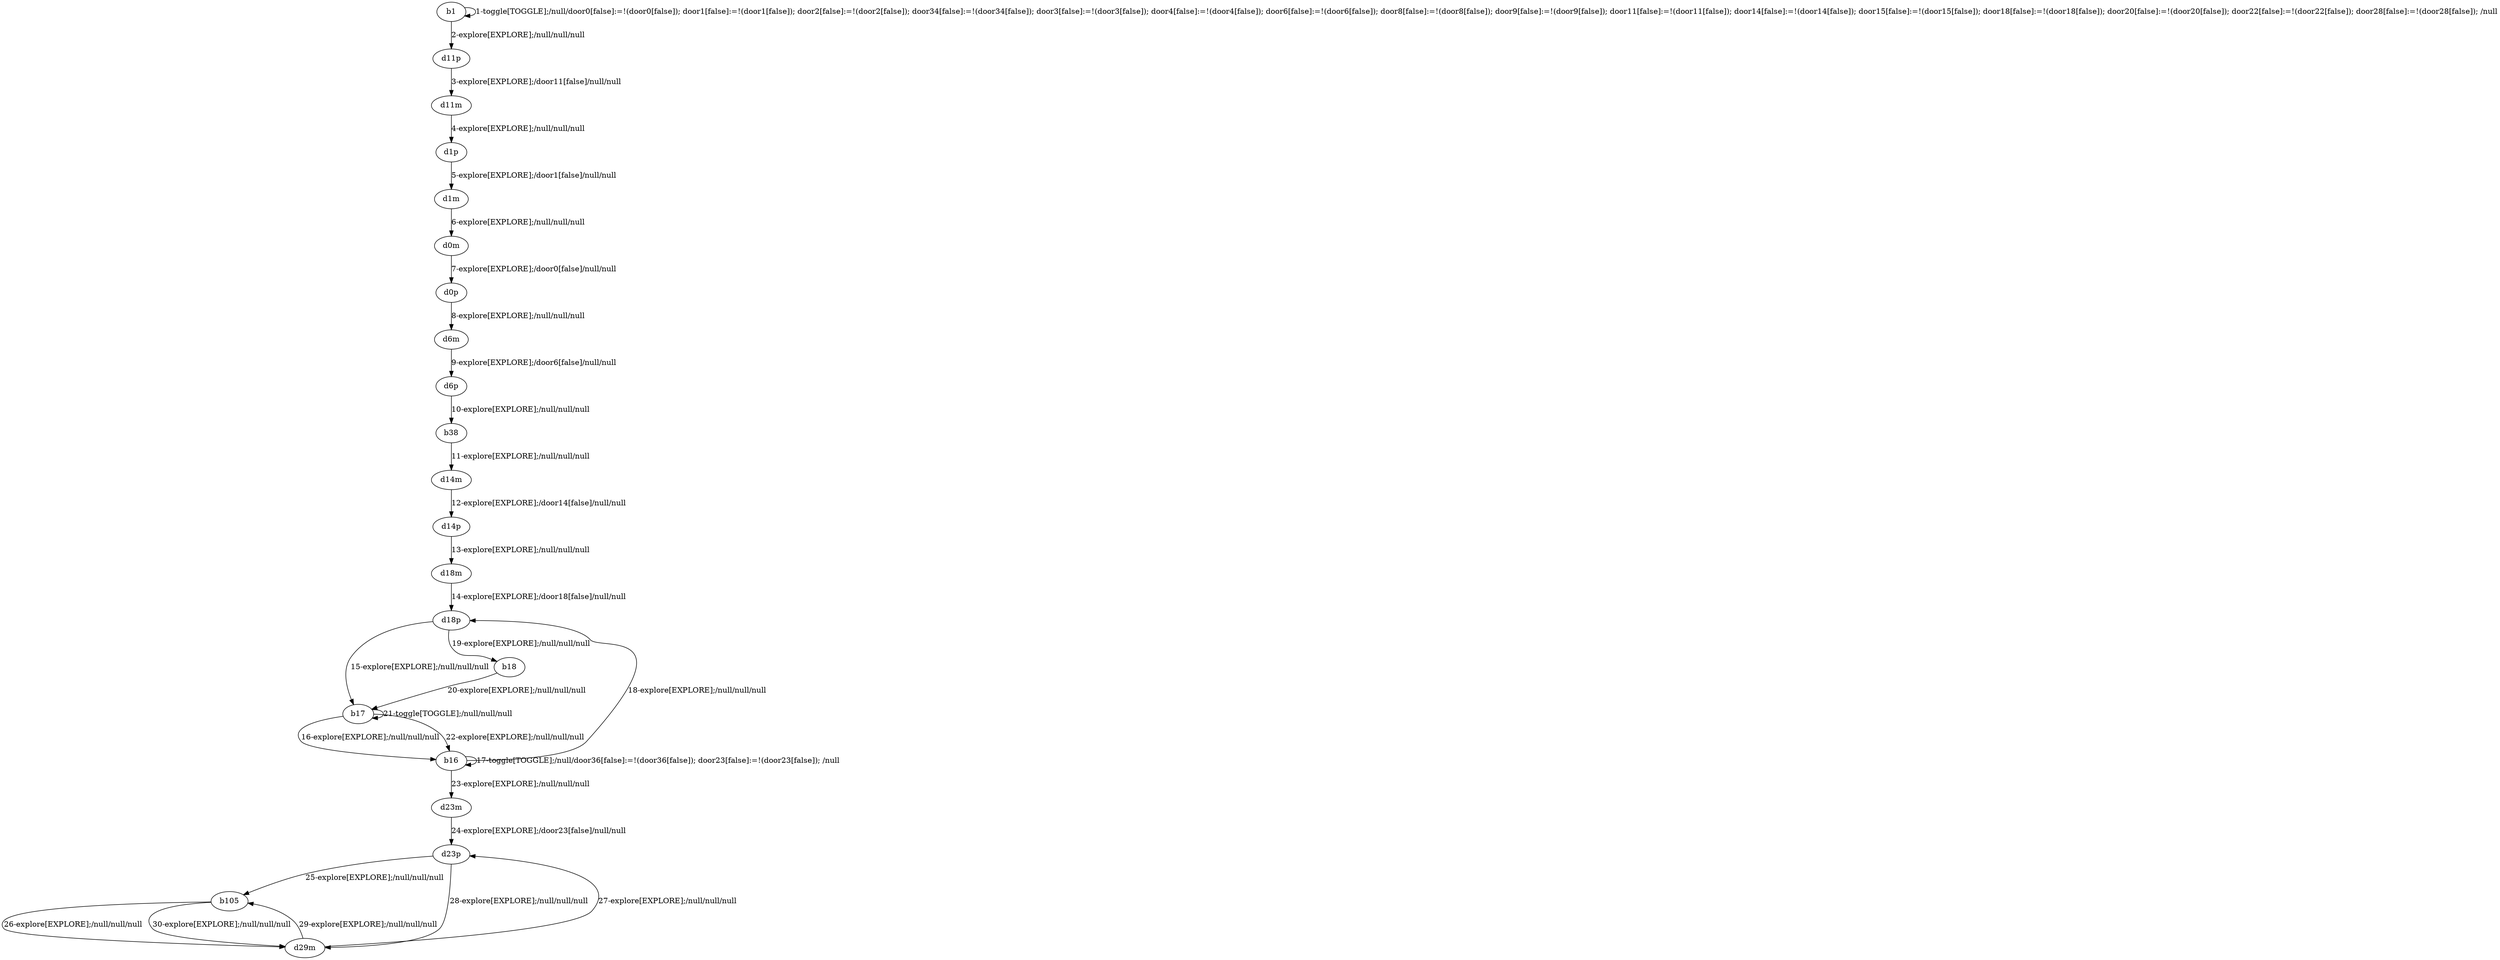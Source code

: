 # Total number of goals covered by this test: 3
# d29m --> d23p
# d29m --> b105
# d23p --> d29m

digraph g {
"b1" -> "b1" [label = "1-toggle[TOGGLE];/null/door0[false]:=!(door0[false]); door1[false]:=!(door1[false]); door2[false]:=!(door2[false]); door34[false]:=!(door34[false]); door3[false]:=!(door3[false]); door4[false]:=!(door4[false]); door6[false]:=!(door6[false]); door8[false]:=!(door8[false]); door9[false]:=!(door9[false]); door11[false]:=!(door11[false]); door14[false]:=!(door14[false]); door15[false]:=!(door15[false]); door18[false]:=!(door18[false]); door20[false]:=!(door20[false]); door22[false]:=!(door22[false]); door28[false]:=!(door28[false]); /null"];
"b1" -> "d11p" [label = "2-explore[EXPLORE];/null/null/null"];
"d11p" -> "d11m" [label = "3-explore[EXPLORE];/door11[false]/null/null"];
"d11m" -> "d1p" [label = "4-explore[EXPLORE];/null/null/null"];
"d1p" -> "d1m" [label = "5-explore[EXPLORE];/door1[false]/null/null"];
"d1m" -> "d0m" [label = "6-explore[EXPLORE];/null/null/null"];
"d0m" -> "d0p" [label = "7-explore[EXPLORE];/door0[false]/null/null"];
"d0p" -> "d6m" [label = "8-explore[EXPLORE];/null/null/null"];
"d6m" -> "d6p" [label = "9-explore[EXPLORE];/door6[false]/null/null"];
"d6p" -> "b38" [label = "10-explore[EXPLORE];/null/null/null"];
"b38" -> "d14m" [label = "11-explore[EXPLORE];/null/null/null"];
"d14m" -> "d14p" [label = "12-explore[EXPLORE];/door14[false]/null/null"];
"d14p" -> "d18m" [label = "13-explore[EXPLORE];/null/null/null"];
"d18m" -> "d18p" [label = "14-explore[EXPLORE];/door18[false]/null/null"];
"d18p" -> "b17" [label = "15-explore[EXPLORE];/null/null/null"];
"b17" -> "b16" [label = "16-explore[EXPLORE];/null/null/null"];
"b16" -> "b16" [label = "17-toggle[TOGGLE];/null/door36[false]:=!(door36[false]); door23[false]:=!(door23[false]); /null"];
"b16" -> "d18p" [label = "18-explore[EXPLORE];/null/null/null"];
"d18p" -> "b18" [label = "19-explore[EXPLORE];/null/null/null"];
"b18" -> "b17" [label = "20-explore[EXPLORE];/null/null/null"];
"b17" -> "b17" [label = "21-toggle[TOGGLE];/null/null/null"];
"b17" -> "b16" [label = "22-explore[EXPLORE];/null/null/null"];
"b16" -> "d23m" [label = "23-explore[EXPLORE];/null/null/null"];
"d23m" -> "d23p" [label = "24-explore[EXPLORE];/door23[false]/null/null"];
"d23p" -> "b105" [label = "25-explore[EXPLORE];/null/null/null"];
"b105" -> "d29m" [label = "26-explore[EXPLORE];/null/null/null"];
"d29m" -> "d23p" [label = "27-explore[EXPLORE];/null/null/null"];
"d23p" -> "d29m" [label = "28-explore[EXPLORE];/null/null/null"];
"d29m" -> "b105" [label = "29-explore[EXPLORE];/null/null/null"];
"b105" -> "d29m" [label = "30-explore[EXPLORE];/null/null/null"];
}